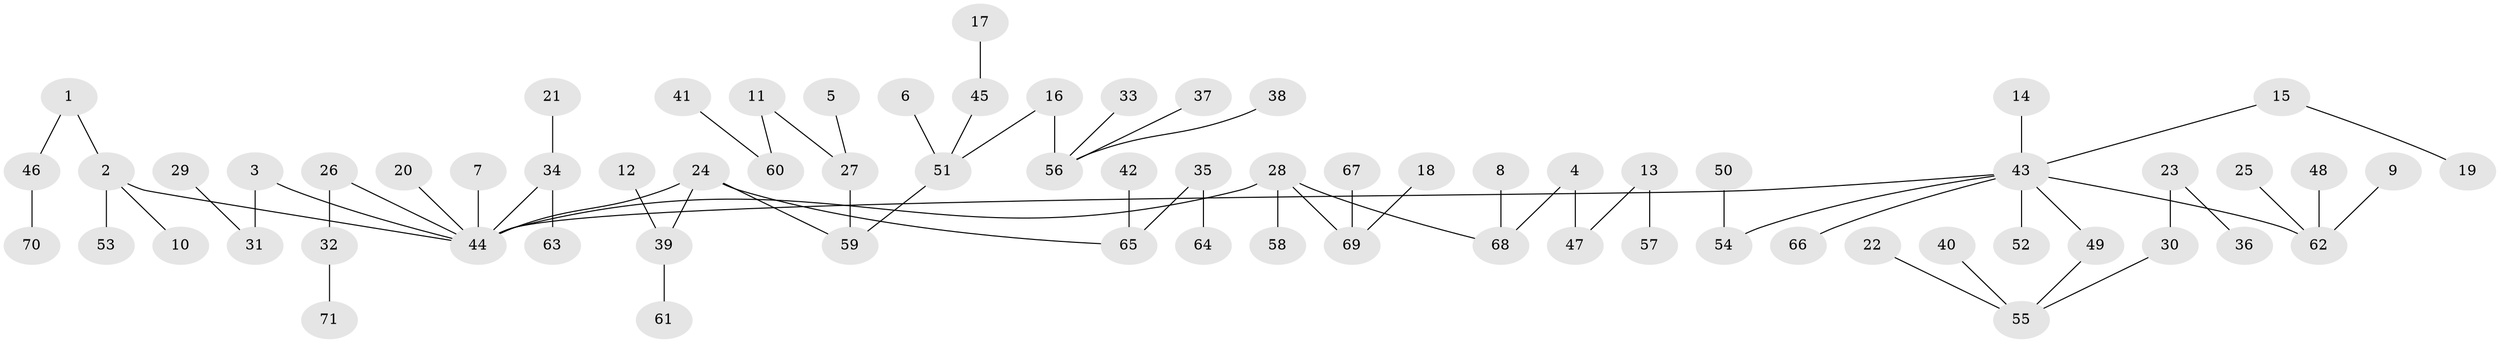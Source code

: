 // original degree distribution, {7: 0.0070921985815602835, 5: 0.07801418439716312, 4: 0.05673758865248227, 3: 0.10638297872340426, 1: 0.5035460992907801, 2: 0.24822695035460993}
// Generated by graph-tools (version 1.1) at 2025/50/03/09/25 03:50:21]
// undirected, 71 vertices, 70 edges
graph export_dot {
graph [start="1"]
  node [color=gray90,style=filled];
  1;
  2;
  3;
  4;
  5;
  6;
  7;
  8;
  9;
  10;
  11;
  12;
  13;
  14;
  15;
  16;
  17;
  18;
  19;
  20;
  21;
  22;
  23;
  24;
  25;
  26;
  27;
  28;
  29;
  30;
  31;
  32;
  33;
  34;
  35;
  36;
  37;
  38;
  39;
  40;
  41;
  42;
  43;
  44;
  45;
  46;
  47;
  48;
  49;
  50;
  51;
  52;
  53;
  54;
  55;
  56;
  57;
  58;
  59;
  60;
  61;
  62;
  63;
  64;
  65;
  66;
  67;
  68;
  69;
  70;
  71;
  1 -- 2 [weight=1.0];
  1 -- 46 [weight=1.0];
  2 -- 10 [weight=1.0];
  2 -- 44 [weight=1.0];
  2 -- 53 [weight=1.0];
  3 -- 31 [weight=1.0];
  3 -- 44 [weight=1.0];
  4 -- 47 [weight=1.0];
  4 -- 68 [weight=1.0];
  5 -- 27 [weight=1.0];
  6 -- 51 [weight=1.0];
  7 -- 44 [weight=1.0];
  8 -- 68 [weight=1.0];
  9 -- 62 [weight=1.0];
  11 -- 27 [weight=1.0];
  11 -- 60 [weight=1.0];
  12 -- 39 [weight=1.0];
  13 -- 47 [weight=1.0];
  13 -- 57 [weight=1.0];
  14 -- 43 [weight=1.0];
  15 -- 19 [weight=1.0];
  15 -- 43 [weight=1.0];
  16 -- 51 [weight=1.0];
  16 -- 56 [weight=1.0];
  17 -- 45 [weight=1.0];
  18 -- 69 [weight=1.0];
  20 -- 44 [weight=1.0];
  21 -- 34 [weight=1.0];
  22 -- 55 [weight=1.0];
  23 -- 30 [weight=1.0];
  23 -- 36 [weight=1.0];
  24 -- 39 [weight=1.0];
  24 -- 44 [weight=1.0];
  24 -- 59 [weight=1.0];
  24 -- 65 [weight=1.0];
  25 -- 62 [weight=1.0];
  26 -- 32 [weight=1.0];
  26 -- 44 [weight=1.0];
  27 -- 59 [weight=1.0];
  28 -- 44 [weight=1.0];
  28 -- 58 [weight=1.0];
  28 -- 68 [weight=1.0];
  28 -- 69 [weight=1.0];
  29 -- 31 [weight=1.0];
  30 -- 55 [weight=1.0];
  32 -- 71 [weight=1.0];
  33 -- 56 [weight=1.0];
  34 -- 44 [weight=1.0];
  34 -- 63 [weight=1.0];
  35 -- 64 [weight=1.0];
  35 -- 65 [weight=1.0];
  37 -- 56 [weight=1.0];
  38 -- 56 [weight=1.0];
  39 -- 61 [weight=1.0];
  40 -- 55 [weight=1.0];
  41 -- 60 [weight=1.0];
  42 -- 65 [weight=1.0];
  43 -- 44 [weight=1.0];
  43 -- 49 [weight=1.0];
  43 -- 52 [weight=1.0];
  43 -- 54 [weight=1.0];
  43 -- 62 [weight=1.0];
  43 -- 66 [weight=1.0];
  45 -- 51 [weight=1.0];
  46 -- 70 [weight=1.0];
  48 -- 62 [weight=1.0];
  49 -- 55 [weight=1.0];
  50 -- 54 [weight=1.0];
  51 -- 59 [weight=1.0];
  67 -- 69 [weight=1.0];
}
